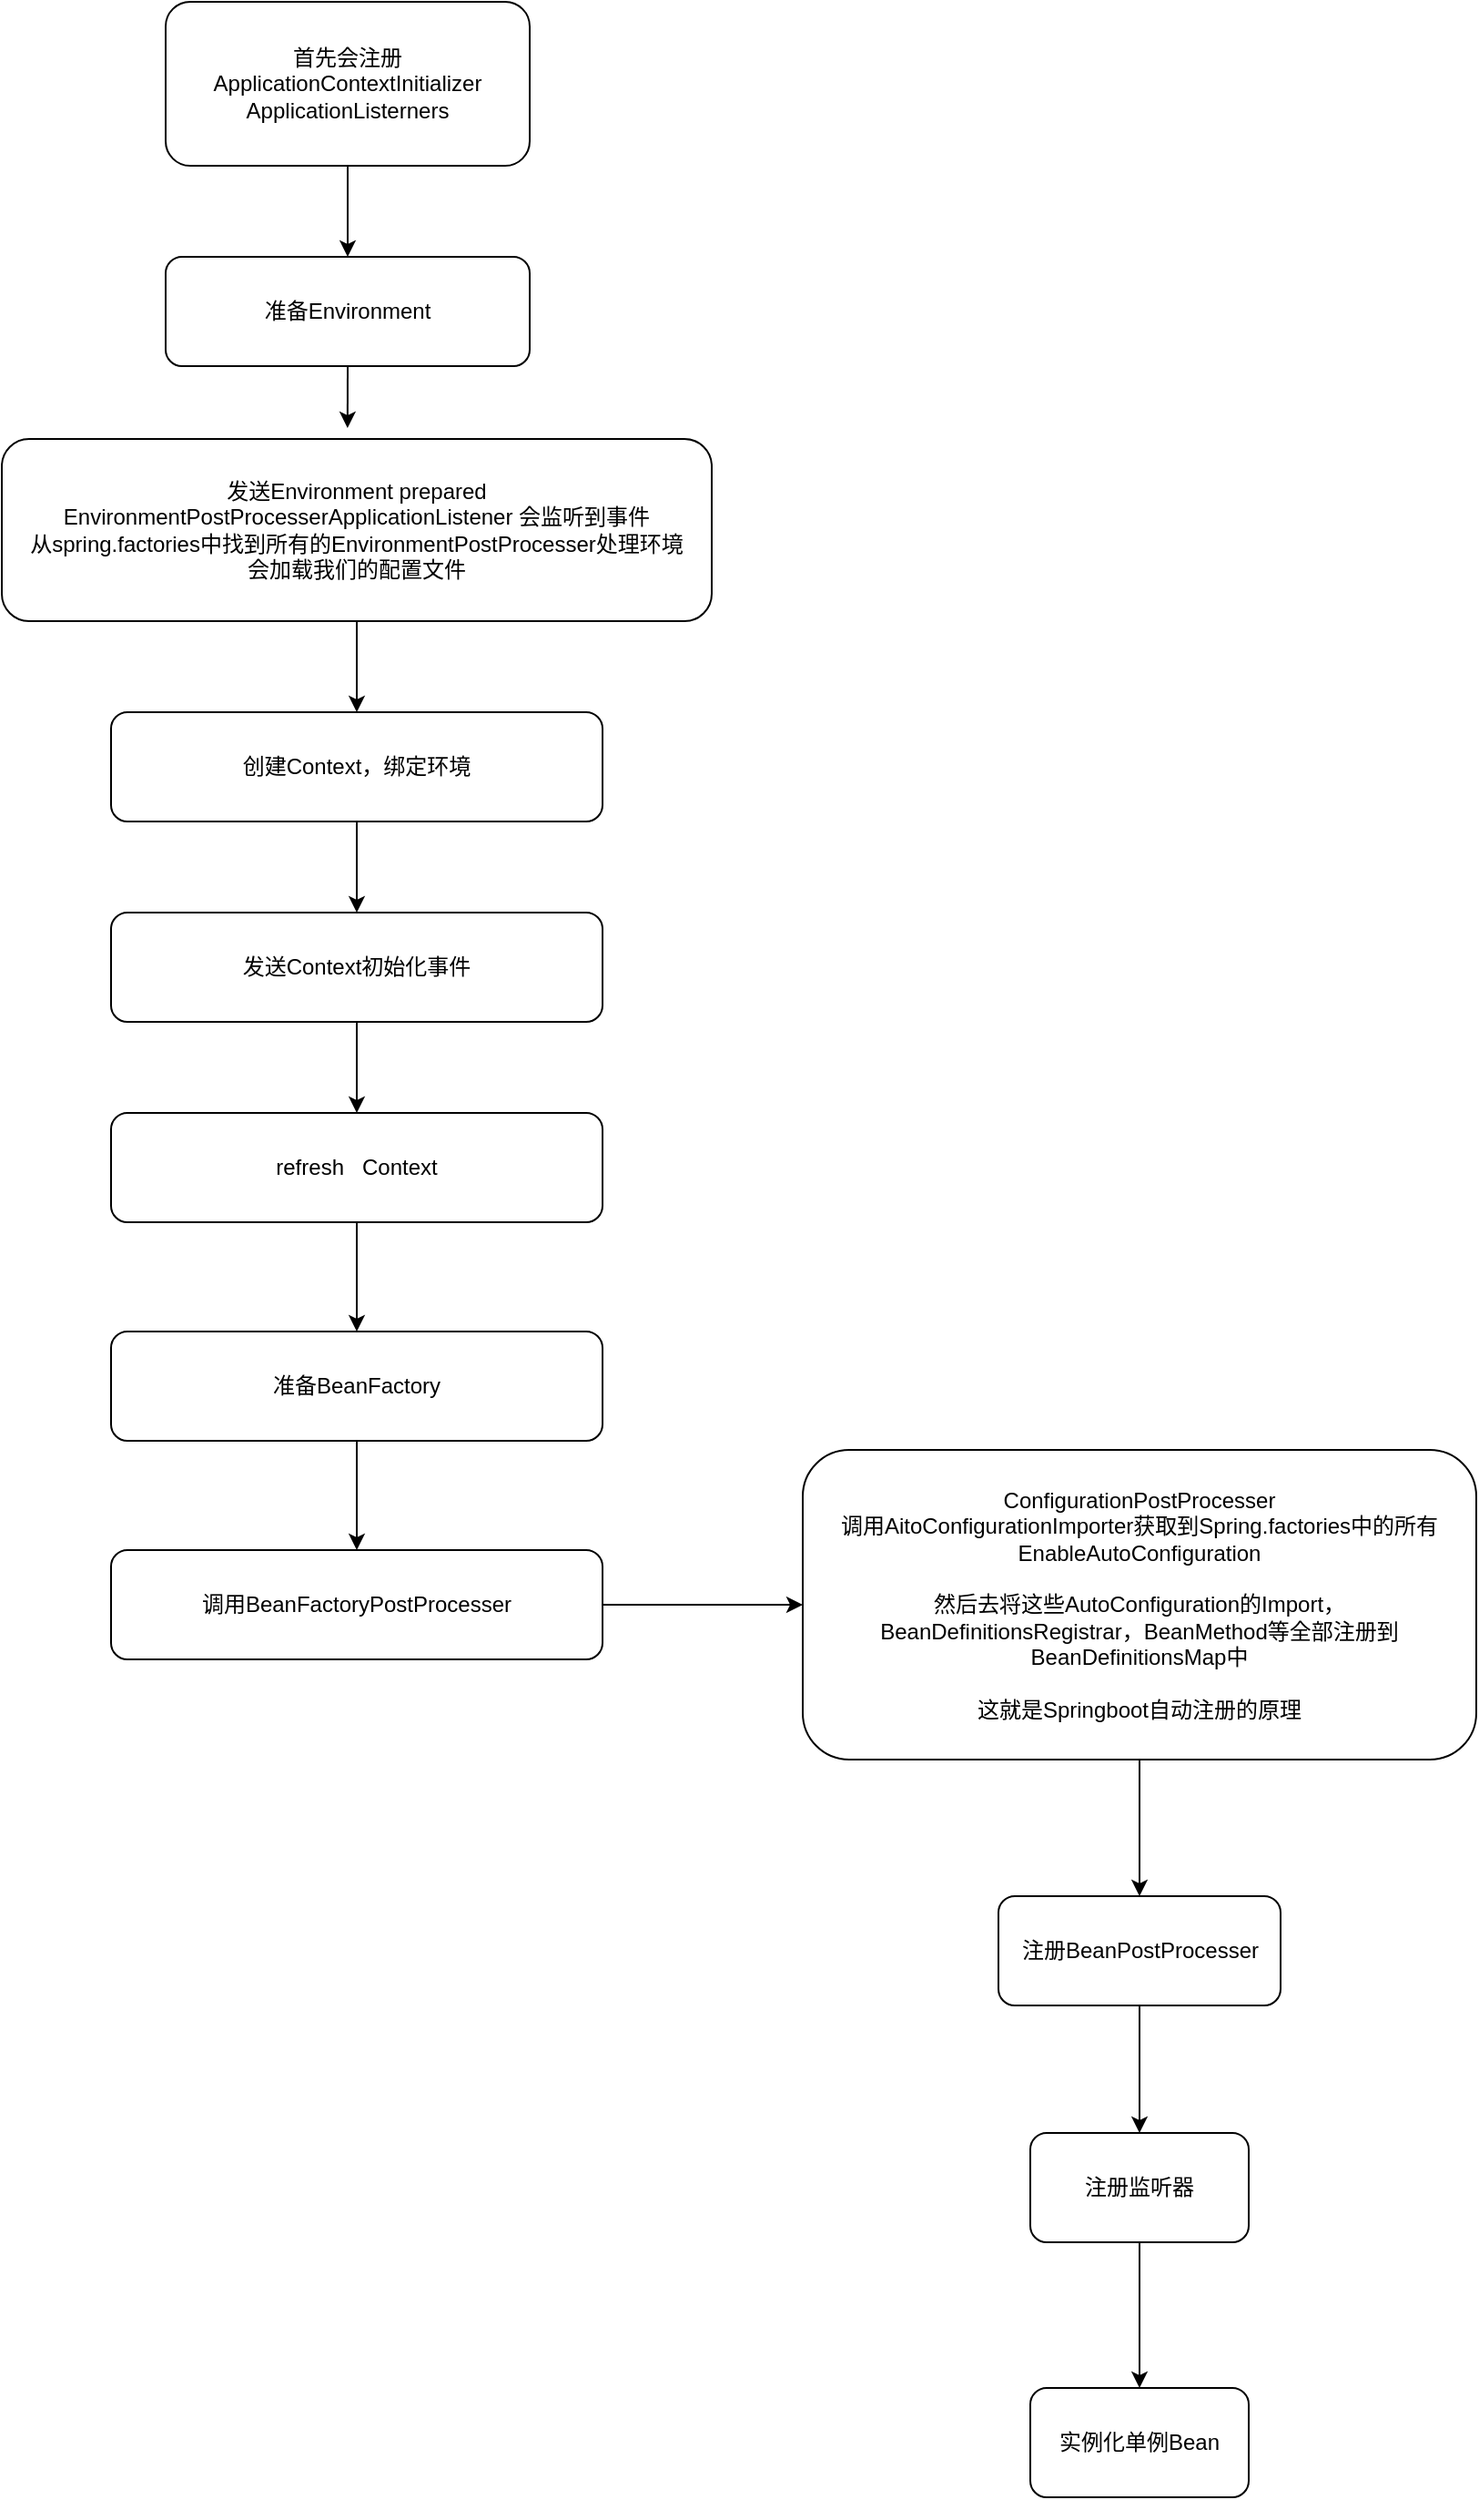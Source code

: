 <mxfile version="24.2.0" type="github">
  <diagram name="第 1 页" id="wLCHkNbt7bF0E3TjqUrD">
    <mxGraphModel dx="1434" dy="738" grid="1" gridSize="10" guides="1" tooltips="1" connect="1" arrows="1" fold="1" page="1" pageScale="1" pageWidth="827" pageHeight="1169" math="0" shadow="0">
      <root>
        <mxCell id="0" />
        <mxCell id="1" parent="0" />
        <mxCell id="fIq_qW-KFdGVRDiUutCO-4" style="edgeStyle=orthogonalEdgeStyle;rounded=0;orthogonalLoop=1;jettySize=auto;html=1;exitX=0.5;exitY=1;exitDx=0;exitDy=0;entryX=0.5;entryY=0;entryDx=0;entryDy=0;" edge="1" parent="1" source="fIq_qW-KFdGVRDiUutCO-1" target="fIq_qW-KFdGVRDiUutCO-2">
          <mxGeometry relative="1" as="geometry" />
        </mxCell>
        <mxCell id="fIq_qW-KFdGVRDiUutCO-1" value="首先会注册ApplicationContextInitializer&lt;div&gt;ApplicationListerners&lt;/div&gt;" style="rounded=1;whiteSpace=wrap;html=1;" vertex="1" parent="1">
          <mxGeometry x="180" y="90" width="200" height="90" as="geometry" />
        </mxCell>
        <mxCell id="fIq_qW-KFdGVRDiUutCO-2" value="准备Environment" style="rounded=1;whiteSpace=wrap;html=1;" vertex="1" parent="1">
          <mxGeometry x="180" y="230" width="200" height="60" as="geometry" />
        </mxCell>
        <mxCell id="fIq_qW-KFdGVRDiUutCO-8" style="edgeStyle=orthogonalEdgeStyle;rounded=0;orthogonalLoop=1;jettySize=auto;html=1;exitX=0.5;exitY=1;exitDx=0;exitDy=0;entryX=0.5;entryY=0;entryDx=0;entryDy=0;" edge="1" parent="1" source="fIq_qW-KFdGVRDiUutCO-3" target="fIq_qW-KFdGVRDiUutCO-7">
          <mxGeometry relative="1" as="geometry" />
        </mxCell>
        <mxCell id="fIq_qW-KFdGVRDiUutCO-3" value="发送Environment prepared&lt;div&gt;EnvironmentPostProcesserApplicationListener 会监听到事件&lt;br&gt;从spring.factories中找到所有的EnvironmentPostProcesser处理环境&lt;br&gt;会加载我们的配置文件&lt;/div&gt;" style="rounded=1;whiteSpace=wrap;html=1;" vertex="1" parent="1">
          <mxGeometry x="90" y="330" width="390" height="100" as="geometry" />
        </mxCell>
        <mxCell id="fIq_qW-KFdGVRDiUutCO-5" style="edgeStyle=orthogonalEdgeStyle;rounded=0;orthogonalLoop=1;jettySize=auto;html=1;exitX=0.5;exitY=1;exitDx=0;exitDy=0;entryX=0.487;entryY=-0.06;entryDx=0;entryDy=0;entryPerimeter=0;" edge="1" parent="1" source="fIq_qW-KFdGVRDiUutCO-2" target="fIq_qW-KFdGVRDiUutCO-3">
          <mxGeometry relative="1" as="geometry" />
        </mxCell>
        <mxCell id="fIq_qW-KFdGVRDiUutCO-10" style="edgeStyle=orthogonalEdgeStyle;rounded=0;orthogonalLoop=1;jettySize=auto;html=1;exitX=0.5;exitY=1;exitDx=0;exitDy=0;entryX=0.5;entryY=0;entryDx=0;entryDy=0;" edge="1" parent="1" source="fIq_qW-KFdGVRDiUutCO-7" target="fIq_qW-KFdGVRDiUutCO-9">
          <mxGeometry relative="1" as="geometry" />
        </mxCell>
        <mxCell id="fIq_qW-KFdGVRDiUutCO-7" value="创建Context，绑定环境" style="rounded=1;whiteSpace=wrap;html=1;" vertex="1" parent="1">
          <mxGeometry x="150" y="480" width="270" height="60" as="geometry" />
        </mxCell>
        <mxCell id="fIq_qW-KFdGVRDiUutCO-12" style="edgeStyle=orthogonalEdgeStyle;rounded=0;orthogonalLoop=1;jettySize=auto;html=1;exitX=0.5;exitY=1;exitDx=0;exitDy=0;entryX=0.5;entryY=0;entryDx=0;entryDy=0;" edge="1" parent="1" source="fIq_qW-KFdGVRDiUutCO-9" target="fIq_qW-KFdGVRDiUutCO-11">
          <mxGeometry relative="1" as="geometry" />
        </mxCell>
        <mxCell id="fIq_qW-KFdGVRDiUutCO-9" value="发送Context初始化事件" style="rounded=1;whiteSpace=wrap;html=1;" vertex="1" parent="1">
          <mxGeometry x="150" y="590" width="270" height="60" as="geometry" />
        </mxCell>
        <mxCell id="fIq_qW-KFdGVRDiUutCO-14" style="edgeStyle=orthogonalEdgeStyle;rounded=0;orthogonalLoop=1;jettySize=auto;html=1;exitX=0.5;exitY=1;exitDx=0;exitDy=0;entryX=0.5;entryY=0;entryDx=0;entryDy=0;" edge="1" parent="1" source="fIq_qW-KFdGVRDiUutCO-11" target="fIq_qW-KFdGVRDiUutCO-13">
          <mxGeometry relative="1" as="geometry" />
        </mxCell>
        <mxCell id="fIq_qW-KFdGVRDiUutCO-11" value="refresh&amp;nbsp; &amp;nbsp;Context" style="rounded=1;whiteSpace=wrap;html=1;" vertex="1" parent="1">
          <mxGeometry x="150" y="700" width="270" height="60" as="geometry" />
        </mxCell>
        <mxCell id="fIq_qW-KFdGVRDiUutCO-17" style="edgeStyle=orthogonalEdgeStyle;rounded=0;orthogonalLoop=1;jettySize=auto;html=1;exitX=0.5;exitY=1;exitDx=0;exitDy=0;entryX=0.5;entryY=0;entryDx=0;entryDy=0;" edge="1" parent="1" source="fIq_qW-KFdGVRDiUutCO-13" target="fIq_qW-KFdGVRDiUutCO-16">
          <mxGeometry relative="1" as="geometry" />
        </mxCell>
        <mxCell id="fIq_qW-KFdGVRDiUutCO-13" value="准备BeanFactory" style="rounded=1;whiteSpace=wrap;html=1;" vertex="1" parent="1">
          <mxGeometry x="150" y="820" width="270" height="60" as="geometry" />
        </mxCell>
        <mxCell id="fIq_qW-KFdGVRDiUutCO-18" style="edgeStyle=orthogonalEdgeStyle;rounded=0;orthogonalLoop=1;jettySize=auto;html=1;exitX=1;exitY=0.5;exitDx=0;exitDy=0;" edge="1" parent="1" source="fIq_qW-KFdGVRDiUutCO-16">
          <mxGeometry relative="1" as="geometry">
            <mxPoint x="530" y="970" as="targetPoint" />
          </mxGeometry>
        </mxCell>
        <mxCell id="fIq_qW-KFdGVRDiUutCO-16" value="调用BeanFactoryPostProcesser" style="rounded=1;whiteSpace=wrap;html=1;" vertex="1" parent="1">
          <mxGeometry x="150" y="940" width="270" height="60" as="geometry" />
        </mxCell>
        <mxCell id="fIq_qW-KFdGVRDiUutCO-21" value="" style="edgeStyle=orthogonalEdgeStyle;rounded=0;orthogonalLoop=1;jettySize=auto;html=1;" edge="1" parent="1" source="fIq_qW-KFdGVRDiUutCO-19" target="fIq_qW-KFdGVRDiUutCO-20">
          <mxGeometry relative="1" as="geometry" />
        </mxCell>
        <mxCell id="fIq_qW-KFdGVRDiUutCO-19" value="ConfigurationPostProcesser&lt;br&gt;调用AitoConfigurationImporter获取到Spring.factories中的所有EnableAutoConfiguration&lt;br&gt;&lt;br&gt;然后去将这些AutoConfiguration的Import，BeanDefinitionsRegistrar，BeanMethod等全部注册到BeanDefinitionsMap中&lt;div&gt;&lt;br&gt;&lt;/div&gt;&lt;div&gt;这就是Springboot自动注册的原理&lt;/div&gt;" style="rounded=1;whiteSpace=wrap;html=1;" vertex="1" parent="1">
          <mxGeometry x="530" y="885" width="370" height="170" as="geometry" />
        </mxCell>
        <mxCell id="fIq_qW-KFdGVRDiUutCO-23" value="" style="edgeStyle=orthogonalEdgeStyle;rounded=0;orthogonalLoop=1;jettySize=auto;html=1;" edge="1" parent="1" source="fIq_qW-KFdGVRDiUutCO-20" target="fIq_qW-KFdGVRDiUutCO-22">
          <mxGeometry relative="1" as="geometry" />
        </mxCell>
        <mxCell id="fIq_qW-KFdGVRDiUutCO-20" value="注册BeanPostProcesser" style="rounded=1;whiteSpace=wrap;html=1;" vertex="1" parent="1">
          <mxGeometry x="637.5" y="1130" width="155" height="60" as="geometry" />
        </mxCell>
        <mxCell id="fIq_qW-KFdGVRDiUutCO-25" value="" style="edgeStyle=orthogonalEdgeStyle;rounded=0;orthogonalLoop=1;jettySize=auto;html=1;" edge="1" parent="1" source="fIq_qW-KFdGVRDiUutCO-22" target="fIq_qW-KFdGVRDiUutCO-24">
          <mxGeometry relative="1" as="geometry" />
        </mxCell>
        <mxCell id="fIq_qW-KFdGVRDiUutCO-22" value="注册监听器" style="rounded=1;whiteSpace=wrap;html=1;" vertex="1" parent="1">
          <mxGeometry x="655" y="1260" width="120" height="60" as="geometry" />
        </mxCell>
        <mxCell id="fIq_qW-KFdGVRDiUutCO-24" value="实例化单例Bean" style="rounded=1;whiteSpace=wrap;html=1;" vertex="1" parent="1">
          <mxGeometry x="655" y="1400" width="120" height="60" as="geometry" />
        </mxCell>
      </root>
    </mxGraphModel>
  </diagram>
</mxfile>
